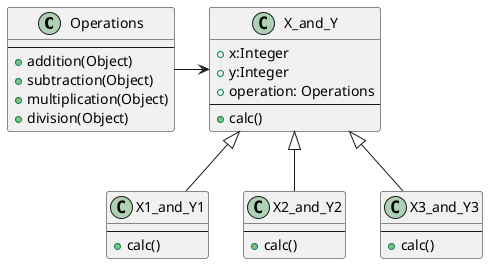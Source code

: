 @startuml
class Operations
{
--
+addition(Object)
+subtraction(Object)
+multiplication(Object)
+division(Object)
}
class X_and_Y
{
+x:Integer
+y:Integer
+operation: Operations
--
+calc()
}
class X1_and_Y1 extends X_and_Y
{
--
+calc()
}
class X2_and_Y2 extends X_and_Y
{
--
+calc()
}
class X3_and_Y3 extends X_and_Y
{
--
+calc()
}
Operations -> X_and_Y
@enduml